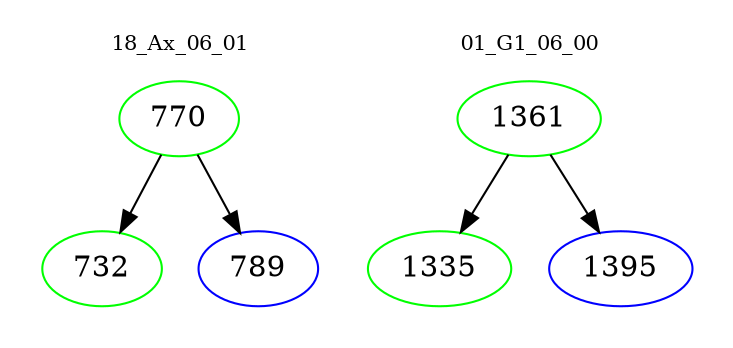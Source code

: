 digraph{
subgraph cluster_0 {
color = white
label = "18_Ax_06_01";
fontsize=10;
T0_770 [label="770", color="green"]
T0_770 -> T0_732 [color="black"]
T0_732 [label="732", color="green"]
T0_770 -> T0_789 [color="black"]
T0_789 [label="789", color="blue"]
}
subgraph cluster_1 {
color = white
label = "01_G1_06_00";
fontsize=10;
T1_1361 [label="1361", color="green"]
T1_1361 -> T1_1335 [color="black"]
T1_1335 [label="1335", color="green"]
T1_1361 -> T1_1395 [color="black"]
T1_1395 [label="1395", color="blue"]
}
}
